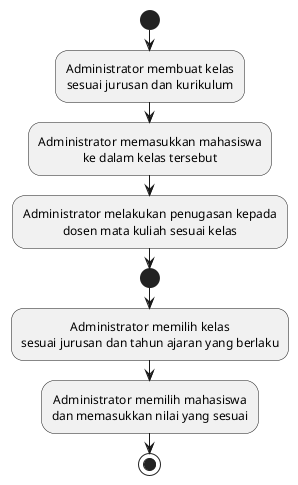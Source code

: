 @startuml activity_diagram_sistem_baru
skinparam defaultTextAlignment center

start
:Administrator membuat kelas
sesuai jurusan dan kurikulum;
:Administrator memasukkan mahasiswa
ke dalam kelas tersebut;
:Administrator melakukan penugasan kepada
dosen mata kuliah sesuai kelas;
start
:Administrator memilih kelas
sesuai jurusan dan tahun ajaran yang berlaku;
:Administrator memilih mahasiswa
dan memasukkan nilai yang sesuai;
stop

@enduml
